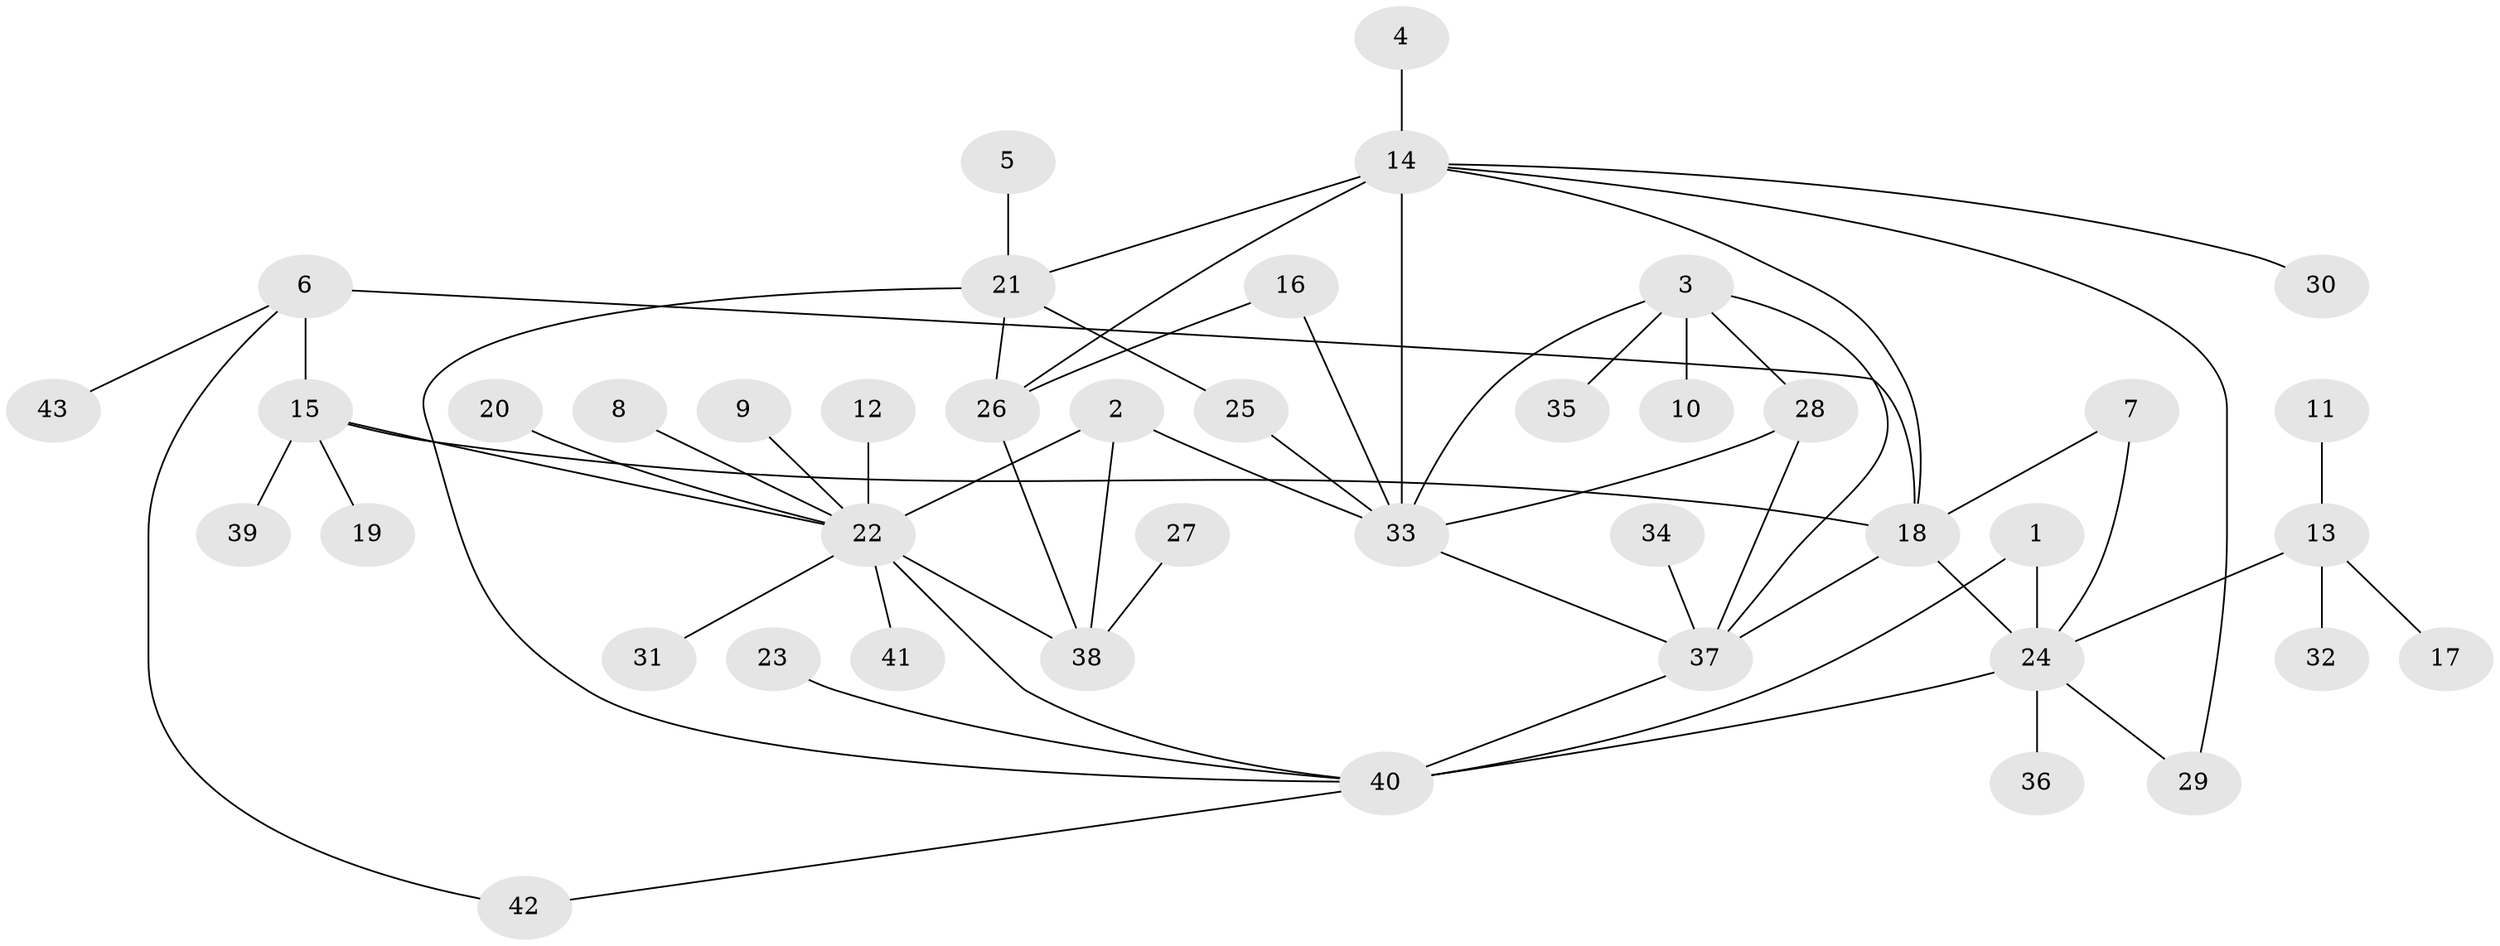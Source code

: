 // original degree distribution, {7: 0.03488372093023256, 8: 0.023255813953488372, 4: 0.05813953488372093, 6: 0.046511627906976744, 10: 0.03488372093023256, 3: 0.046511627906976744, 13: 0.011627906976744186, 9: 0.011627906976744186, 2: 0.16279069767441862, 1: 0.5697674418604651}
// Generated by graph-tools (version 1.1) at 2025/02/03/09/25 03:02:50]
// undirected, 43 vertices, 60 edges
graph export_dot {
graph [start="1"]
  node [color=gray90,style=filled];
  1;
  2;
  3;
  4;
  5;
  6;
  7;
  8;
  9;
  10;
  11;
  12;
  13;
  14;
  15;
  16;
  17;
  18;
  19;
  20;
  21;
  22;
  23;
  24;
  25;
  26;
  27;
  28;
  29;
  30;
  31;
  32;
  33;
  34;
  35;
  36;
  37;
  38;
  39;
  40;
  41;
  42;
  43;
  1 -- 24 [weight=2.0];
  1 -- 40 [weight=2.0];
  2 -- 22 [weight=1.0];
  2 -- 33 [weight=1.0];
  2 -- 38 [weight=2.0];
  3 -- 10 [weight=1.0];
  3 -- 28 [weight=1.0];
  3 -- 33 [weight=1.0];
  3 -- 35 [weight=1.0];
  3 -- 37 [weight=1.0];
  4 -- 14 [weight=1.0];
  5 -- 21 [weight=1.0];
  6 -- 15 [weight=1.0];
  6 -- 18 [weight=2.0];
  6 -- 42 [weight=1.0];
  6 -- 43 [weight=1.0];
  7 -- 18 [weight=1.0];
  7 -- 24 [weight=1.0];
  8 -- 22 [weight=1.0];
  9 -- 22 [weight=1.0];
  11 -- 13 [weight=1.0];
  12 -- 22 [weight=1.0];
  13 -- 17 [weight=1.0];
  13 -- 24 [weight=1.0];
  13 -- 32 [weight=1.0];
  14 -- 18 [weight=1.0];
  14 -- 21 [weight=2.0];
  14 -- 26 [weight=1.0];
  14 -- 29 [weight=1.0];
  14 -- 30 [weight=1.0];
  14 -- 33 [weight=1.0];
  15 -- 18 [weight=2.0];
  15 -- 19 [weight=1.0];
  15 -- 22 [weight=1.0];
  15 -- 39 [weight=1.0];
  16 -- 26 [weight=1.0];
  16 -- 33 [weight=1.0];
  18 -- 24 [weight=1.0];
  18 -- 37 [weight=1.0];
  20 -- 22 [weight=1.0];
  21 -- 25 [weight=1.0];
  21 -- 26 [weight=2.0];
  21 -- 40 [weight=1.0];
  22 -- 31 [weight=1.0];
  22 -- 38 [weight=2.0];
  22 -- 40 [weight=1.0];
  22 -- 41 [weight=1.0];
  23 -- 40 [weight=1.0];
  24 -- 29 [weight=1.0];
  24 -- 36 [weight=1.0];
  24 -- 40 [weight=1.0];
  25 -- 33 [weight=1.0];
  26 -- 38 [weight=1.0];
  27 -- 38 [weight=1.0];
  28 -- 33 [weight=1.0];
  28 -- 37 [weight=1.0];
  33 -- 37 [weight=1.0];
  34 -- 37 [weight=1.0];
  37 -- 40 [weight=1.0];
  40 -- 42 [weight=1.0];
}
